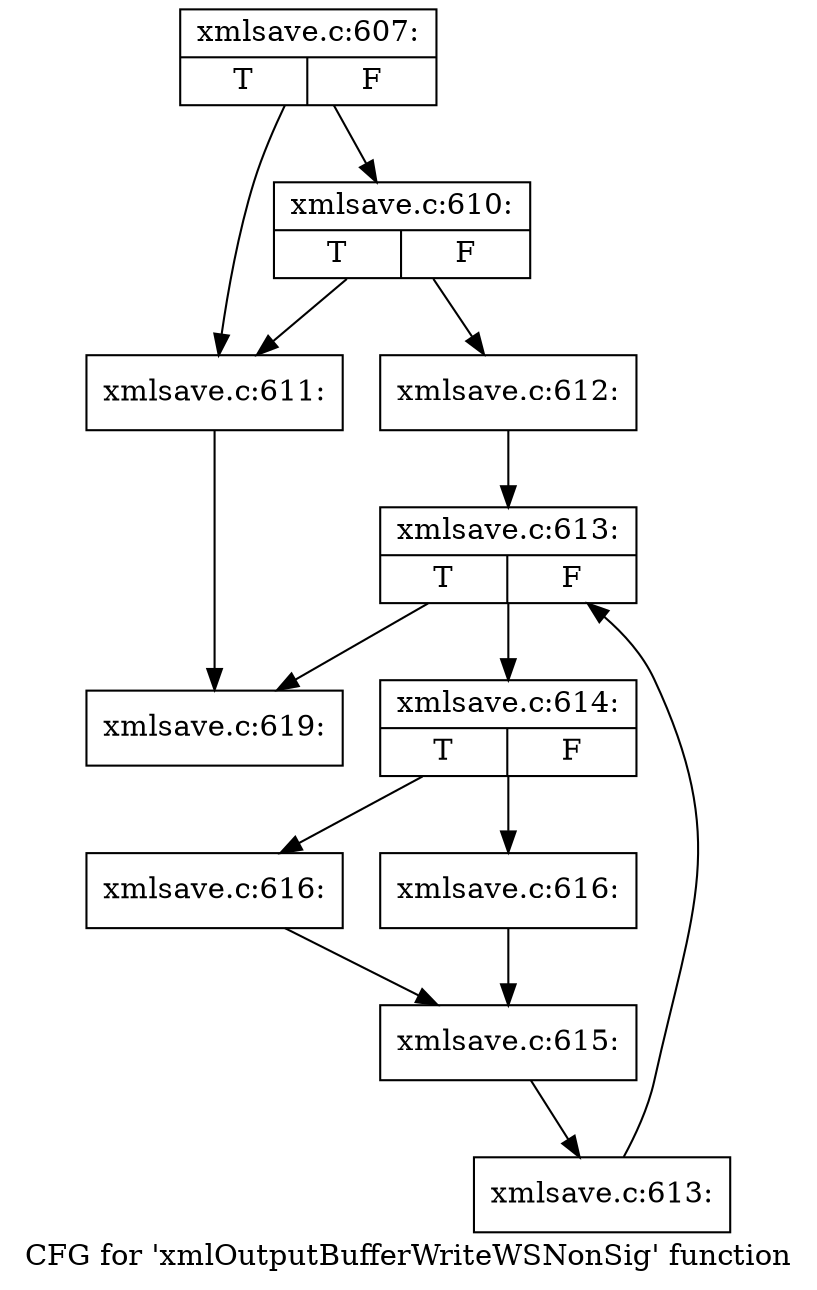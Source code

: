 digraph "CFG for 'xmlOutputBufferWriteWSNonSig' function" {
	label="CFG for 'xmlOutputBufferWriteWSNonSig' function";

	Node0x57aad60 [shape=record,label="{xmlsave.c:607:|{<s0>T|<s1>F}}"];
	Node0x57aad60 -> Node0x57a5f10;
	Node0x57aad60 -> Node0x57ac5d0;
	Node0x57ac5d0 [shape=record,label="{xmlsave.c:610:|{<s0>T|<s1>F}}"];
	Node0x57ac5d0 -> Node0x57a5f10;
	Node0x57ac5d0 -> Node0x57ac580;
	Node0x57a5f10 [shape=record,label="{xmlsave.c:611:}"];
	Node0x57a5f10 -> Node0x57ad0c0;
	Node0x57ac580 [shape=record,label="{xmlsave.c:612:}"];
	Node0x57ac580 -> Node0x57ad260;
	Node0x57ad260 [shape=record,label="{xmlsave.c:613:|{<s0>T|<s1>F}}"];
	Node0x57ad260 -> Node0x57ad540;
	Node0x57ad260 -> Node0x57ad0c0;
	Node0x57ad540 [shape=record,label="{xmlsave.c:614:|{<s0>T|<s1>F}}"];
	Node0x57ad540 -> Node0x57ade40;
	Node0x57ad540 -> Node0x57ade90;
	Node0x57ade40 [shape=record,label="{xmlsave.c:616:}"];
	Node0x57ade40 -> Node0x57adee0;
	Node0x57ade90 [shape=record,label="{xmlsave.c:616:}"];
	Node0x57ade90 -> Node0x57adee0;
	Node0x57adee0 [shape=record,label="{xmlsave.c:615:}"];
	Node0x57adee0 -> Node0x57ad4b0;
	Node0x57ad4b0 [shape=record,label="{xmlsave.c:613:}"];
	Node0x57ad4b0 -> Node0x57ad260;
	Node0x57ad0c0 [shape=record,label="{xmlsave.c:619:}"];
}
